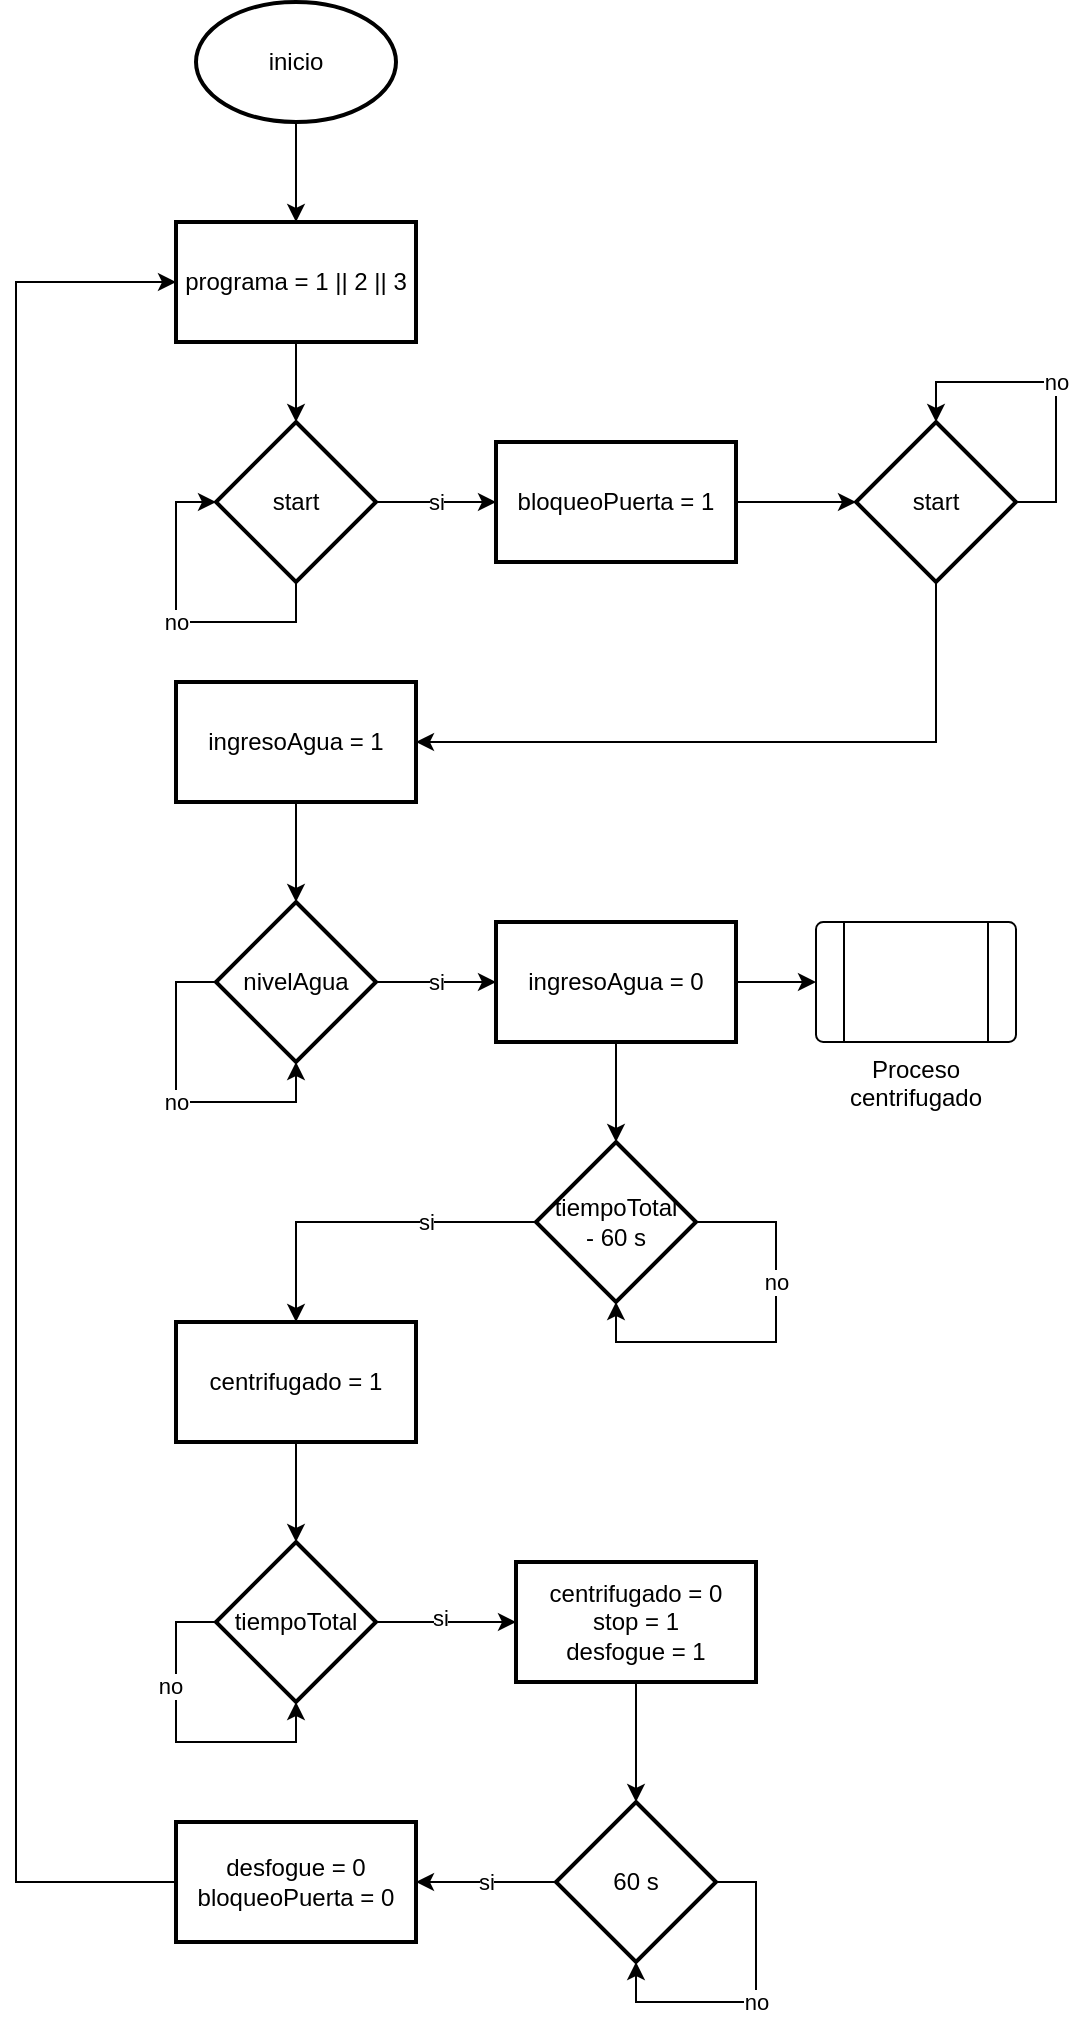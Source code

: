 <mxfile version="26.0.8">
  <diagram id="C5RBs43oDa-KdzZeNtuy" name="Page-1">
    <mxGraphModel dx="1235" dy="1783" grid="1" gridSize="10" guides="1" tooltips="1" connect="1" arrows="1" fold="1" page="1" pageScale="1" pageWidth="827" pageHeight="1169" math="0" shadow="0">
      <root>
        <mxCell id="WIyWlLk6GJQsqaUBKTNV-0" />
        <mxCell id="WIyWlLk6GJQsqaUBKTNV-1" parent="WIyWlLk6GJQsqaUBKTNV-0" />
        <mxCell id="E_G2O5C5jPFjsKyYSyzN-111" value="si" style="edgeStyle=orthogonalEdgeStyle;rounded=0;orthogonalLoop=1;jettySize=auto;html=1;" edge="1" parent="WIyWlLk6GJQsqaUBKTNV-1" source="E_G2O5C5jPFjsKyYSyzN-42" target="E_G2O5C5jPFjsKyYSyzN-110">
          <mxGeometry relative="1" as="geometry" />
        </mxCell>
        <mxCell id="E_G2O5C5jPFjsKyYSyzN-42" value="start" style="strokeWidth=2;html=1;shape=mxgraph.flowchart.decision;whiteSpace=wrap;" vertex="1" parent="WIyWlLk6GJQsqaUBKTNV-1">
          <mxGeometry x="270" y="-870" width="80" height="80" as="geometry" />
        </mxCell>
        <mxCell id="E_G2O5C5jPFjsKyYSyzN-82" value="" style="edgeStyle=orthogonalEdgeStyle;rounded=0;orthogonalLoop=1;jettySize=auto;html=1;" edge="1" parent="WIyWlLk6GJQsqaUBKTNV-1" source="E_G2O5C5jPFjsKyYSyzN-59" target="E_G2O5C5jPFjsKyYSyzN-81">
          <mxGeometry relative="1" as="geometry" />
        </mxCell>
        <mxCell id="E_G2O5C5jPFjsKyYSyzN-59" value="&lt;div&gt;ingresoAgua = 1&lt;/div&gt;" style="whiteSpace=wrap;html=1;strokeWidth=2;" vertex="1" parent="WIyWlLk6GJQsqaUBKTNV-1">
          <mxGeometry x="250" y="-740" width="120" height="60" as="geometry" />
        </mxCell>
        <mxCell id="E_G2O5C5jPFjsKyYSyzN-123" value="" style="edgeStyle=orthogonalEdgeStyle;rounded=0;orthogonalLoop=1;jettySize=auto;html=1;" edge="1" parent="WIyWlLk6GJQsqaUBKTNV-1" source="E_G2O5C5jPFjsKyYSyzN-62" target="E_G2O5C5jPFjsKyYSyzN-122">
          <mxGeometry relative="1" as="geometry" />
        </mxCell>
        <mxCell id="E_G2O5C5jPFjsKyYSyzN-62" value="inicio" style="strokeWidth=2;html=1;shape=mxgraph.flowchart.start_1;whiteSpace=wrap;" vertex="1" parent="WIyWlLk6GJQsqaUBKTNV-1">
          <mxGeometry x="260" y="-1080" width="100" height="60" as="geometry" />
        </mxCell>
        <mxCell id="E_G2O5C5jPFjsKyYSyzN-80" value="" style="edgeStyle=orthogonalEdgeStyle;rounded=0;orthogonalLoop=1;jettySize=auto;html=1;" edge="1" parent="WIyWlLk6GJQsqaUBKTNV-1" source="E_G2O5C5jPFjsKyYSyzN-70" target="E_G2O5C5jPFjsKyYSyzN-79">
          <mxGeometry relative="1" as="geometry" />
        </mxCell>
        <mxCell id="E_G2O5C5jPFjsKyYSyzN-98" value="si" style="edgeLabel;html=1;align=center;verticalAlign=middle;resizable=0;points=[];" vertex="1" connectable="0" parent="E_G2O5C5jPFjsKyYSyzN-80">
          <mxGeometry x="-0.353" relative="1" as="geometry">
            <mxPoint as="offset" />
          </mxGeometry>
        </mxCell>
        <mxCell id="E_G2O5C5jPFjsKyYSyzN-70" value="tiempoTotal &lt;br&gt;- 60 s" style="rhombus;whiteSpace=wrap;html=1;strokeWidth=2;" vertex="1" parent="WIyWlLk6GJQsqaUBKTNV-1">
          <mxGeometry x="430" y="-510" width="80" height="80" as="geometry" />
        </mxCell>
        <mxCell id="E_G2O5C5jPFjsKyYSyzN-77" style="edgeStyle=orthogonalEdgeStyle;rounded=0;orthogonalLoop=1;jettySize=auto;html=1;" edge="1" parent="WIyWlLk6GJQsqaUBKTNV-1" target="E_G2O5C5jPFjsKyYSyzN-70">
          <mxGeometry relative="1" as="geometry">
            <mxPoint x="510" y="-470" as="sourcePoint" />
            <Array as="points">
              <mxPoint x="550" y="-470" />
              <mxPoint x="550" y="-410" />
              <mxPoint x="470" y="-410" />
            </Array>
          </mxGeometry>
        </mxCell>
        <mxCell id="E_G2O5C5jPFjsKyYSyzN-78" value="no" style="edgeLabel;html=1;align=center;verticalAlign=middle;resizable=0;points=[];" vertex="1" connectable="0" parent="E_G2O5C5jPFjsKyYSyzN-77">
          <mxGeometry x="-0.43" relative="1" as="geometry">
            <mxPoint y="13" as="offset" />
          </mxGeometry>
        </mxCell>
        <mxCell id="E_G2O5C5jPFjsKyYSyzN-97" value="" style="edgeStyle=orthogonalEdgeStyle;rounded=0;orthogonalLoop=1;jettySize=auto;html=1;" edge="1" parent="WIyWlLk6GJQsqaUBKTNV-1" source="E_G2O5C5jPFjsKyYSyzN-79" target="E_G2O5C5jPFjsKyYSyzN-93">
          <mxGeometry relative="1" as="geometry" />
        </mxCell>
        <mxCell id="E_G2O5C5jPFjsKyYSyzN-79" value="centrifugado = 1" style="whiteSpace=wrap;html=1;strokeWidth=2;" vertex="1" parent="WIyWlLk6GJQsqaUBKTNV-1">
          <mxGeometry x="250" y="-420" width="120" height="60" as="geometry" />
        </mxCell>
        <mxCell id="E_G2O5C5jPFjsKyYSyzN-88" value="si" style="edgeStyle=orthogonalEdgeStyle;rounded=0;orthogonalLoop=1;jettySize=auto;html=1;" edge="1" parent="WIyWlLk6GJQsqaUBKTNV-1" source="E_G2O5C5jPFjsKyYSyzN-81" target="E_G2O5C5jPFjsKyYSyzN-87">
          <mxGeometry relative="1" as="geometry" />
        </mxCell>
        <mxCell id="E_G2O5C5jPFjsKyYSyzN-81" value="nivelAgua" style="rhombus;whiteSpace=wrap;html=1;strokeWidth=2;" vertex="1" parent="WIyWlLk6GJQsqaUBKTNV-1">
          <mxGeometry x="270" y="-630" width="80" height="80" as="geometry" />
        </mxCell>
        <mxCell id="E_G2O5C5jPFjsKyYSyzN-85" value="no" style="edgeStyle=orthogonalEdgeStyle;rounded=0;orthogonalLoop=1;jettySize=auto;html=1;exitX=0;exitY=0.5;exitDx=0;exitDy=0;entryX=0.5;entryY=1;entryDx=0;entryDy=0;" edge="1" parent="WIyWlLk6GJQsqaUBKTNV-1" source="E_G2O5C5jPFjsKyYSyzN-81" target="E_G2O5C5jPFjsKyYSyzN-81">
          <mxGeometry relative="1" as="geometry" />
        </mxCell>
        <mxCell id="E_G2O5C5jPFjsKyYSyzN-90" value="" style="edgeStyle=orthogonalEdgeStyle;rounded=0;orthogonalLoop=1;jettySize=auto;html=1;" edge="1" parent="WIyWlLk6GJQsqaUBKTNV-1" source="E_G2O5C5jPFjsKyYSyzN-87" target="E_G2O5C5jPFjsKyYSyzN-89">
          <mxGeometry relative="1" as="geometry" />
        </mxCell>
        <mxCell id="E_G2O5C5jPFjsKyYSyzN-91" value="" style="edgeStyle=orthogonalEdgeStyle;rounded=0;orthogonalLoop=1;jettySize=auto;html=1;" edge="1" parent="WIyWlLk6GJQsqaUBKTNV-1" source="E_G2O5C5jPFjsKyYSyzN-87" target="E_G2O5C5jPFjsKyYSyzN-70">
          <mxGeometry relative="1" as="geometry" />
        </mxCell>
        <mxCell id="E_G2O5C5jPFjsKyYSyzN-87" value="ingresoAgua = 0" style="whiteSpace=wrap;html=1;strokeWidth=2;" vertex="1" parent="WIyWlLk6GJQsqaUBKTNV-1">
          <mxGeometry x="410" y="-620" width="120" height="60" as="geometry" />
        </mxCell>
        <mxCell id="E_G2O5C5jPFjsKyYSyzN-89" value="Proceso centrifugado" style="verticalLabelPosition=bottom;verticalAlign=top;html=1;shape=process;whiteSpace=wrap;rounded=1;size=0.14;arcSize=6;" vertex="1" parent="WIyWlLk6GJQsqaUBKTNV-1">
          <mxGeometry x="570" y="-620" width="100" height="60" as="geometry" />
        </mxCell>
        <mxCell id="E_G2O5C5jPFjsKyYSyzN-92" value="" style="edgeStyle=orthogonalEdgeStyle;rounded=0;orthogonalLoop=1;jettySize=auto;html=1;" edge="1" source="E_G2O5C5jPFjsKyYSyzN-93" target="E_G2O5C5jPFjsKyYSyzN-96" parent="WIyWlLk6GJQsqaUBKTNV-1">
          <mxGeometry relative="1" as="geometry" />
        </mxCell>
        <mxCell id="E_G2O5C5jPFjsKyYSyzN-99" value="si" style="edgeLabel;html=1;align=center;verticalAlign=middle;resizable=0;points=[];" vertex="1" connectable="0" parent="E_G2O5C5jPFjsKyYSyzN-92">
          <mxGeometry x="-0.083" y="2" relative="1" as="geometry">
            <mxPoint as="offset" />
          </mxGeometry>
        </mxCell>
        <mxCell id="E_G2O5C5jPFjsKyYSyzN-93" value="tiempoTotal" style="rhombus;whiteSpace=wrap;html=1;strokeWidth=2;" vertex="1" parent="WIyWlLk6GJQsqaUBKTNV-1">
          <mxGeometry x="270" y="-310" width="80" height="80" as="geometry" />
        </mxCell>
        <mxCell id="E_G2O5C5jPFjsKyYSyzN-103" value="" style="edgeStyle=orthogonalEdgeStyle;rounded=0;orthogonalLoop=1;jettySize=auto;html=1;" edge="1" parent="WIyWlLk6GJQsqaUBKTNV-1" source="E_G2O5C5jPFjsKyYSyzN-96" target="E_G2O5C5jPFjsKyYSyzN-102">
          <mxGeometry relative="1" as="geometry" />
        </mxCell>
        <mxCell id="E_G2O5C5jPFjsKyYSyzN-96" value="&lt;div&gt;centrifugado = 0&lt;/div&gt;stop = 1&lt;div&gt;desfogue = 1&lt;/div&gt;" style="whiteSpace=wrap;html=1;strokeWidth=2;" vertex="1" parent="WIyWlLk6GJQsqaUBKTNV-1">
          <mxGeometry x="420" y="-300" width="120" height="60" as="geometry" />
        </mxCell>
        <mxCell id="E_G2O5C5jPFjsKyYSyzN-100" style="edgeStyle=orthogonalEdgeStyle;rounded=0;orthogonalLoop=1;jettySize=auto;html=1;exitX=0;exitY=0.5;exitDx=0;exitDy=0;" edge="1" parent="WIyWlLk6GJQsqaUBKTNV-1" source="E_G2O5C5jPFjsKyYSyzN-93" target="E_G2O5C5jPFjsKyYSyzN-93">
          <mxGeometry relative="1" as="geometry" />
        </mxCell>
        <mxCell id="E_G2O5C5jPFjsKyYSyzN-101" value="no" style="edgeLabel;html=1;align=center;verticalAlign=middle;resizable=0;points=[];" vertex="1" connectable="0" parent="E_G2O5C5jPFjsKyYSyzN-100">
          <mxGeometry x="-0.352" y="-3" relative="1" as="geometry">
            <mxPoint as="offset" />
          </mxGeometry>
        </mxCell>
        <mxCell id="E_G2O5C5jPFjsKyYSyzN-105" value="si" style="edgeStyle=orthogonalEdgeStyle;rounded=0;orthogonalLoop=1;jettySize=auto;html=1;" edge="1" parent="WIyWlLk6GJQsqaUBKTNV-1" source="E_G2O5C5jPFjsKyYSyzN-102" target="E_G2O5C5jPFjsKyYSyzN-104">
          <mxGeometry relative="1" as="geometry" />
        </mxCell>
        <mxCell id="E_G2O5C5jPFjsKyYSyzN-102" value="60 s" style="rhombus;whiteSpace=wrap;html=1;strokeWidth=2;" vertex="1" parent="WIyWlLk6GJQsqaUBKTNV-1">
          <mxGeometry x="440" y="-180" width="80" height="80" as="geometry" />
        </mxCell>
        <mxCell id="E_G2O5C5jPFjsKyYSyzN-109" style="edgeStyle=orthogonalEdgeStyle;rounded=0;orthogonalLoop=1;jettySize=auto;html=1;exitX=0;exitY=0.5;exitDx=0;exitDy=0;entryX=0;entryY=0.5;entryDx=0;entryDy=0;" edge="1" parent="WIyWlLk6GJQsqaUBKTNV-1" source="E_G2O5C5jPFjsKyYSyzN-104" target="E_G2O5C5jPFjsKyYSyzN-122">
          <mxGeometry relative="1" as="geometry">
            <mxPoint x="130" y="-910" as="targetPoint" />
            <Array as="points">
              <mxPoint x="170" y="-140" />
              <mxPoint x="170" y="-940" />
            </Array>
          </mxGeometry>
        </mxCell>
        <mxCell id="E_G2O5C5jPFjsKyYSyzN-104" value="desfogue = 0&lt;div&gt;bloqueoPuerta = 0&lt;/div&gt;" style="whiteSpace=wrap;html=1;strokeWidth=2;" vertex="1" parent="WIyWlLk6GJQsqaUBKTNV-1">
          <mxGeometry x="250" y="-170" width="120" height="60" as="geometry" />
        </mxCell>
        <mxCell id="E_G2O5C5jPFjsKyYSyzN-106" value="no" style="edgeStyle=orthogonalEdgeStyle;rounded=0;orthogonalLoop=1;jettySize=auto;html=1;exitX=1;exitY=0.5;exitDx=0;exitDy=0;entryX=0.5;entryY=1;entryDx=0;entryDy=0;" edge="1" parent="WIyWlLk6GJQsqaUBKTNV-1" source="E_G2O5C5jPFjsKyYSyzN-102" target="E_G2O5C5jPFjsKyYSyzN-102">
          <mxGeometry relative="1" as="geometry" />
        </mxCell>
        <mxCell id="E_G2O5C5jPFjsKyYSyzN-113" value="" style="edgeStyle=orthogonalEdgeStyle;rounded=0;orthogonalLoop=1;jettySize=auto;html=1;" edge="1" parent="WIyWlLk6GJQsqaUBKTNV-1" source="E_G2O5C5jPFjsKyYSyzN-110" target="E_G2O5C5jPFjsKyYSyzN-112">
          <mxGeometry relative="1" as="geometry" />
        </mxCell>
        <mxCell id="E_G2O5C5jPFjsKyYSyzN-110" value="bloqueoPuerta = 1" style="whiteSpace=wrap;html=1;strokeWidth=2;" vertex="1" parent="WIyWlLk6GJQsqaUBKTNV-1">
          <mxGeometry x="410" y="-860" width="120" height="60" as="geometry" />
        </mxCell>
        <mxCell id="E_G2O5C5jPFjsKyYSyzN-115" style="edgeStyle=orthogonalEdgeStyle;rounded=0;orthogonalLoop=1;jettySize=auto;html=1;exitX=0.5;exitY=1;exitDx=0;exitDy=0;entryX=1;entryY=0.5;entryDx=0;entryDy=0;" edge="1" parent="WIyWlLk6GJQsqaUBKTNV-1" source="E_G2O5C5jPFjsKyYSyzN-112" target="E_G2O5C5jPFjsKyYSyzN-59">
          <mxGeometry relative="1" as="geometry" />
        </mxCell>
        <mxCell id="E_G2O5C5jPFjsKyYSyzN-112" value="start" style="rhombus;whiteSpace=wrap;html=1;strokeWidth=2;" vertex="1" parent="WIyWlLk6GJQsqaUBKTNV-1">
          <mxGeometry x="590" y="-870" width="80" height="80" as="geometry" />
        </mxCell>
        <mxCell id="E_G2O5C5jPFjsKyYSyzN-114" value="no" style="edgeStyle=orthogonalEdgeStyle;rounded=0;orthogonalLoop=1;jettySize=auto;html=1;exitX=1;exitY=0.5;exitDx=0;exitDy=0;entryX=0.5;entryY=0;entryDx=0;entryDy=0;" edge="1" parent="WIyWlLk6GJQsqaUBKTNV-1" source="E_G2O5C5jPFjsKyYSyzN-112" target="E_G2O5C5jPFjsKyYSyzN-112">
          <mxGeometry relative="1" as="geometry">
            <Array as="points">
              <mxPoint x="690" y="-830" />
              <mxPoint x="690" y="-890" />
              <mxPoint x="630" y="-890" />
            </Array>
          </mxGeometry>
        </mxCell>
        <mxCell id="E_G2O5C5jPFjsKyYSyzN-125" value="" style="edgeStyle=orthogonalEdgeStyle;rounded=0;orthogonalLoop=1;jettySize=auto;html=1;" edge="1" parent="WIyWlLk6GJQsqaUBKTNV-1" source="E_G2O5C5jPFjsKyYSyzN-122" target="E_G2O5C5jPFjsKyYSyzN-42">
          <mxGeometry relative="1" as="geometry" />
        </mxCell>
        <mxCell id="E_G2O5C5jPFjsKyYSyzN-122" value="programa = 1 || 2 || 3" style="whiteSpace=wrap;html=1;strokeWidth=2;" vertex="1" parent="WIyWlLk6GJQsqaUBKTNV-1">
          <mxGeometry x="250" y="-970" width="120" height="60" as="geometry" />
        </mxCell>
        <mxCell id="E_G2O5C5jPFjsKyYSyzN-126" value="no" style="edgeStyle=orthogonalEdgeStyle;rounded=0;orthogonalLoop=1;jettySize=auto;html=1;exitX=0.5;exitY=1;exitDx=0;exitDy=0;exitPerimeter=0;entryX=0;entryY=0.5;entryDx=0;entryDy=0;entryPerimeter=0;" edge="1" parent="WIyWlLk6GJQsqaUBKTNV-1" source="E_G2O5C5jPFjsKyYSyzN-42" target="E_G2O5C5jPFjsKyYSyzN-42">
          <mxGeometry relative="1" as="geometry">
            <Array as="points">
              <mxPoint x="310" y="-770" />
              <mxPoint x="250" y="-770" />
              <mxPoint x="250" y="-830" />
            </Array>
          </mxGeometry>
        </mxCell>
      </root>
    </mxGraphModel>
  </diagram>
</mxfile>
